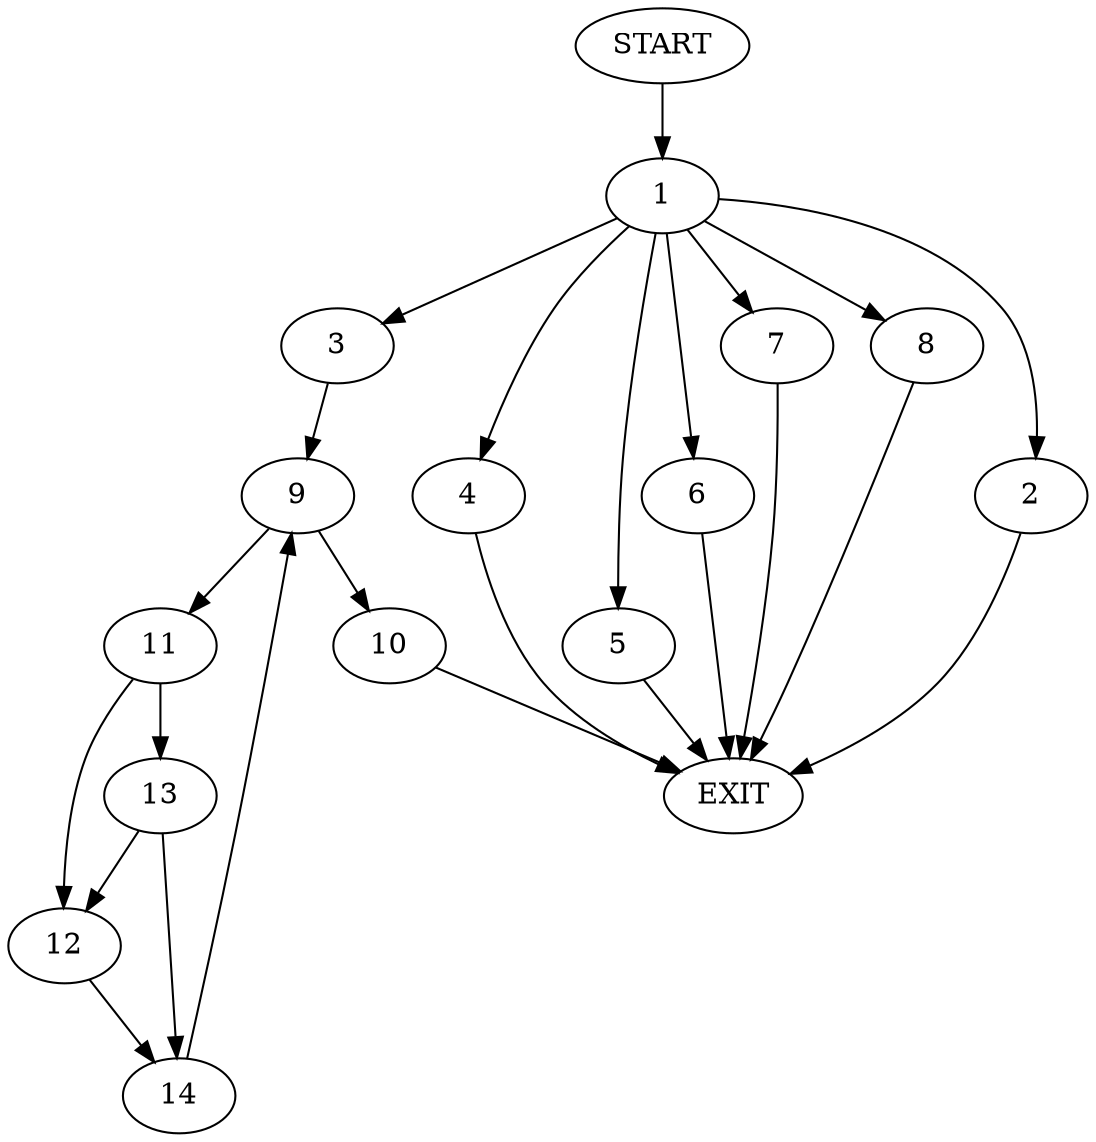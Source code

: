 digraph {
0 [label="START"]
15 [label="EXIT"]
0 -> 1
1 -> 2
1 -> 3
1 -> 4
1 -> 5
1 -> 6
1 -> 7
1 -> 8
8 -> 15
6 -> 15
2 -> 15
5 -> 15
7 -> 15
3 -> 9
4 -> 15
9 -> 10
9 -> 11
10 -> 15
11 -> 12
11 -> 13
13 -> 14
13 -> 12
12 -> 14
14 -> 9
}
